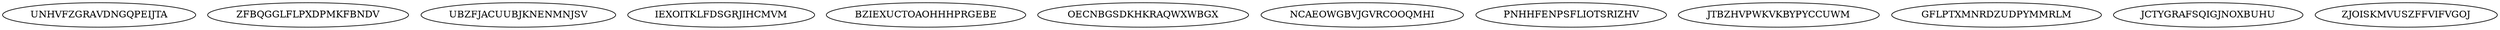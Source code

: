 digraph N12M0 {
	UNHVFZGRAVDNGQPEIJTA	[Weight=10];
	ZFBQGGLFLPXDPMKFBNDV	[Weight=10];
	UBZFJACUUBJKNENMNJSV	[Weight=12];
	IEXOITKLFDSGRJIHCMVM	[Weight=13];
	BZIEXUCTOAOHHHPRGEBE	[Weight=18];
	OECNBGSDKHKRAQWXWBGX	[Weight=13];
	NCAEOWGBVJGVRCOOQMHI	[Weight=20];
	PNHHFENPSFLIOTSRIZHV	[Weight=13];
	JTBZHVPWKVKBYPYCCUWM	[Weight=19];
	GFLPTXMNRDZUDPYMMRLM	[Weight=14];
	JCTYGRAFSQIGJNOXBUHU	[Weight=13];
	ZJOISKMVUSZFFVIFVGOJ	[Weight=19];
}
